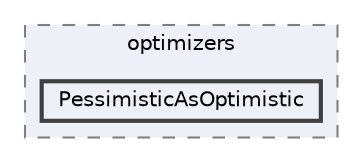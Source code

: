 digraph "/home/runner/work/idol/idol/lib/include/idol/bilevel/optimizers/PessimisticAsOptimistic"
{
 // LATEX_PDF_SIZE
  bgcolor="transparent";
  edge [fontname=Helvetica,fontsize=10,labelfontname=Helvetica,labelfontsize=10];
  node [fontname=Helvetica,fontsize=10,shape=box,height=0.2,width=0.4];
  compound=true
  subgraph clusterdir_1015221952e03125fddae02908410964 {
    graph [ bgcolor="#edf0f7", pencolor="grey50", label="optimizers", fontname=Helvetica,fontsize=10 style="filled,dashed", URL="dir_1015221952e03125fddae02908410964.html",tooltip=""]
  dir_84121fed028d75f1d9a9f4b419f07efc [label="PessimisticAsOptimistic", fillcolor="#edf0f7", color="grey25", style="filled,bold", URL="dir_84121fed028d75f1d9a9f4b419f07efc.html",tooltip=""];
  }
}
